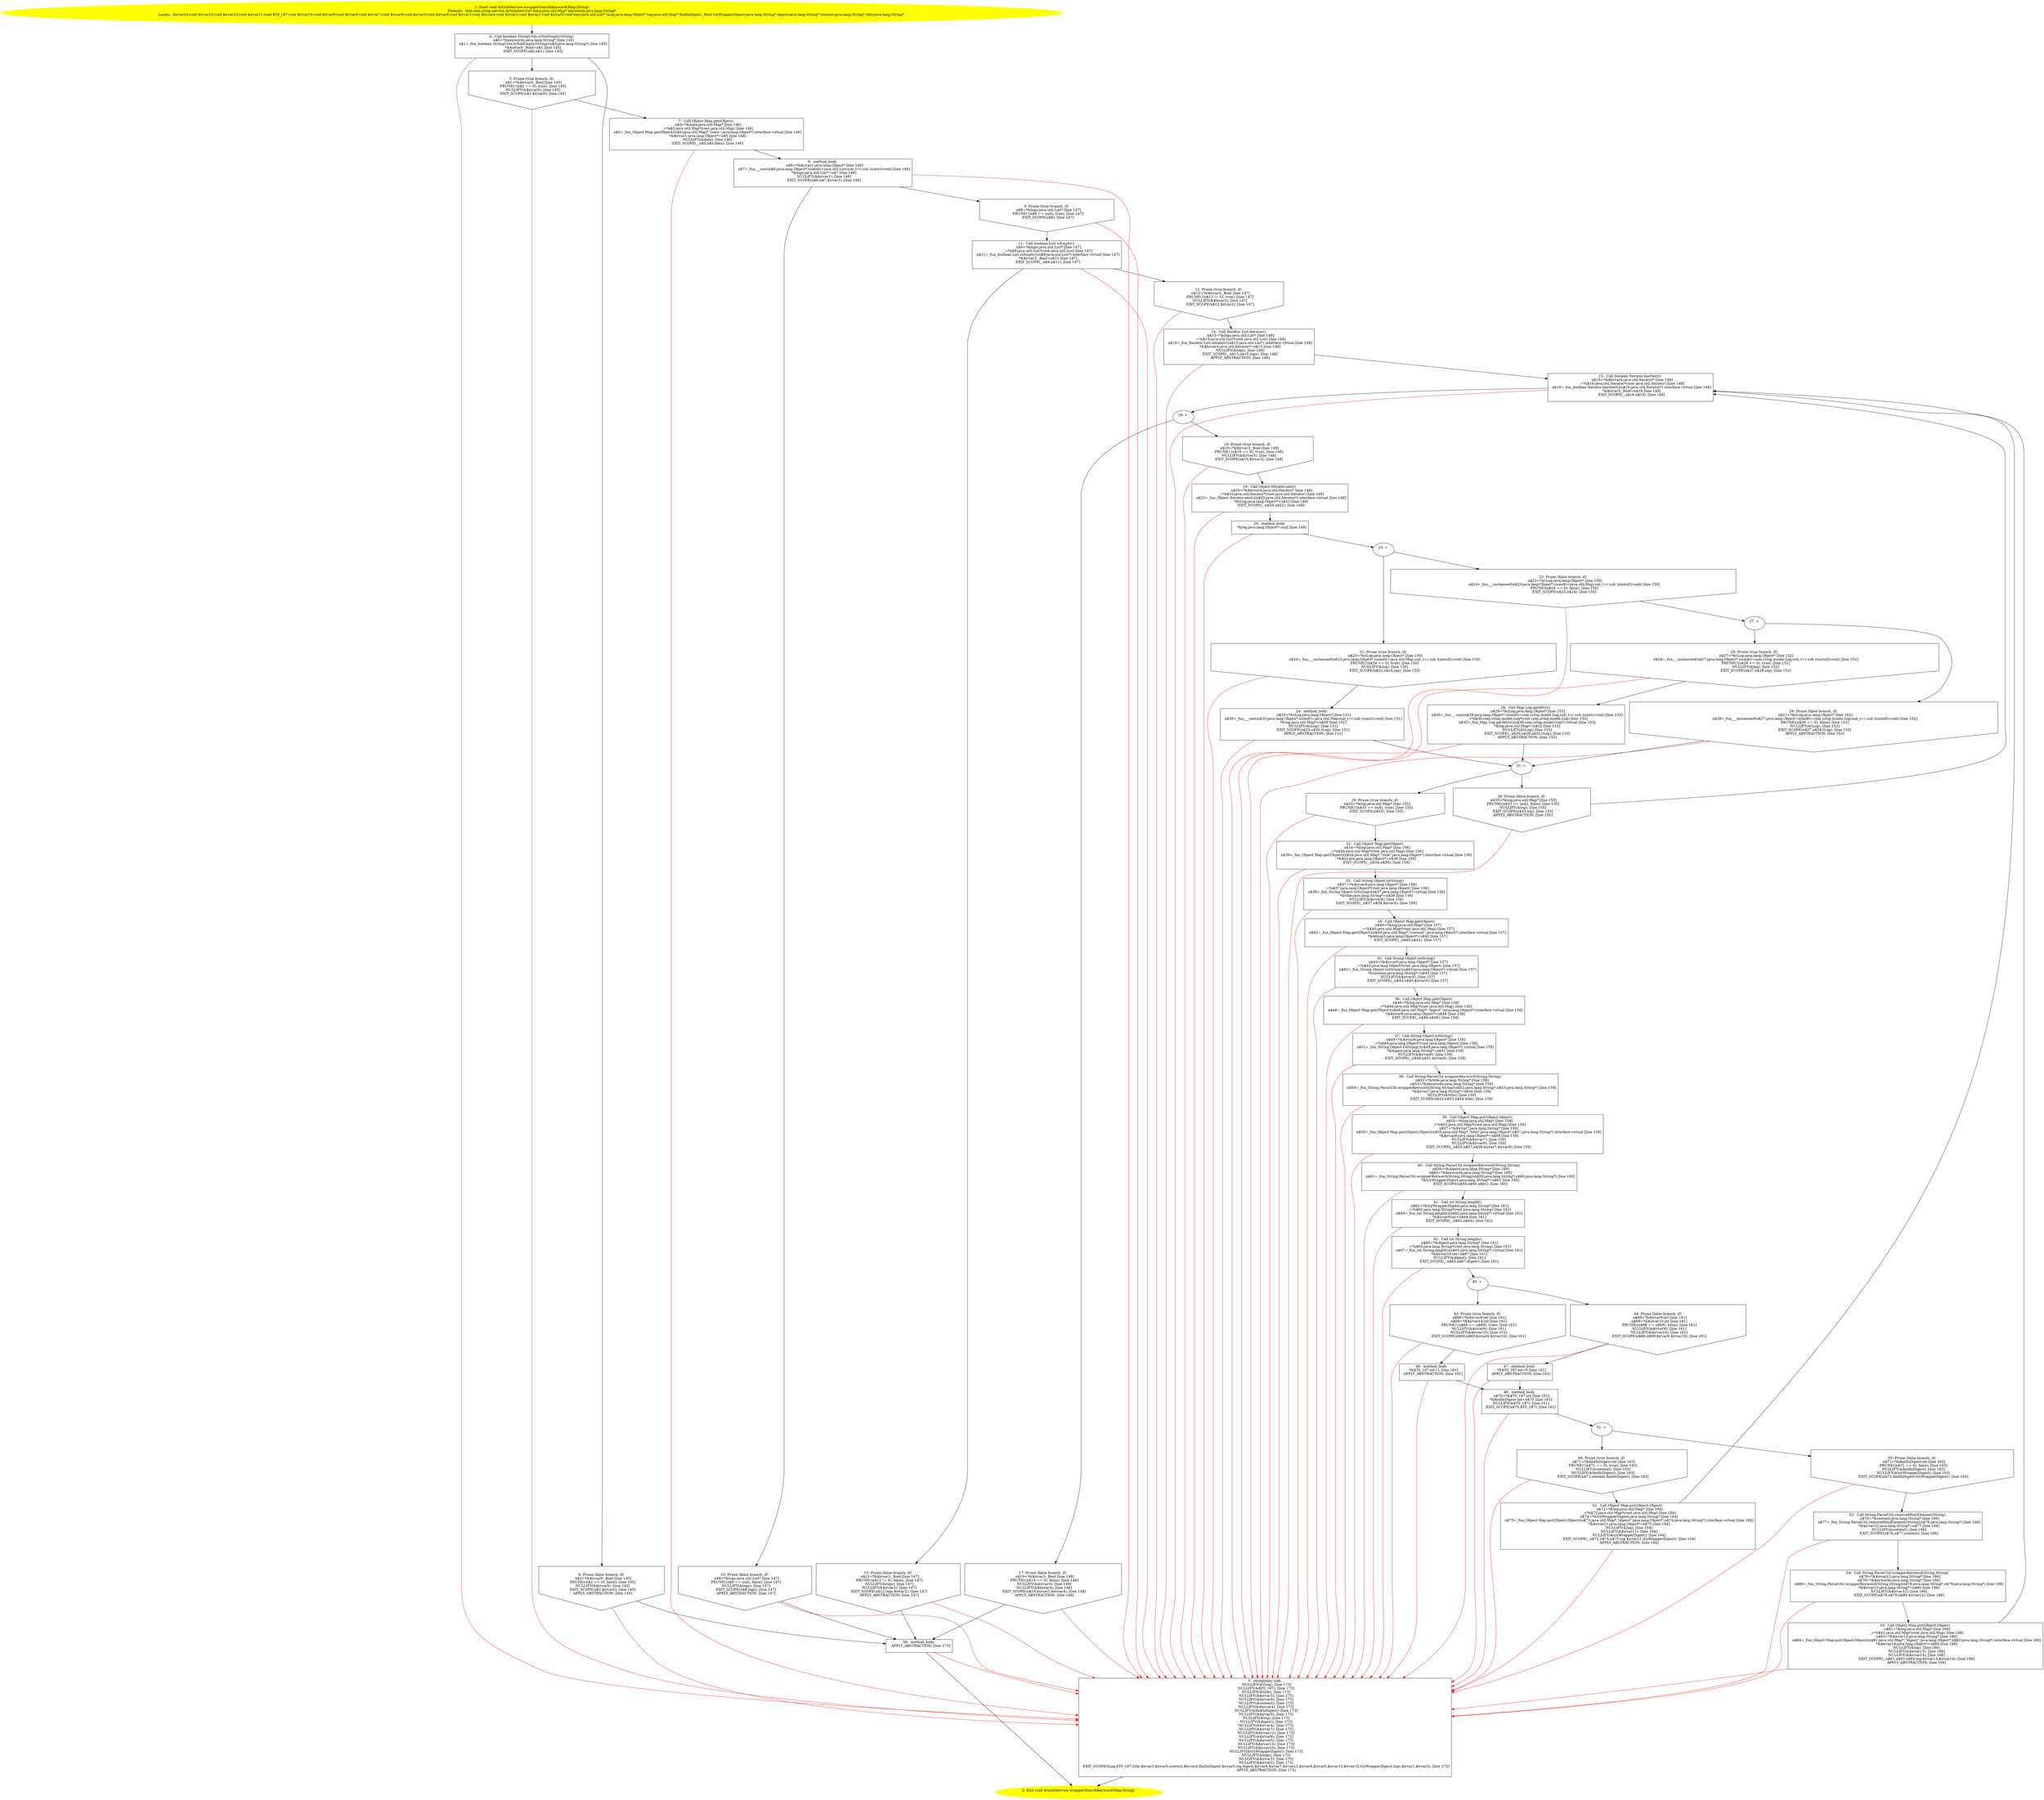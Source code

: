 /* @generated */
digraph cfg {
"com.zrlog.service.ArticleService.wrapperSearchKeyword(java.util.Map,java.lang.String):void.407d847e89fa067cb9e4506f20abf604_1" [label="1: Start void ArticleService.wrapperSearchKeyword(Map,String)\nFormals:  this:com.zrlog.service.ArticleService* data:java.util.Map* keywords:java.lang.String*\nLocals:  $irvar14:void $irvar13:void $irvar12:void $irvar11:void $T0_187:void $irvar10:void $irvar9:void $irvar8:void $irvar7:void $irvar6:void $irvar5:void $irvar4:void $irvar3:void $bcvar4:void $irvar2:void $irvar1:void $irvar0:void logs:java.util.List* tLog:java.lang.Object* log:java.util.Map* findInDigest:_Bool tryWrapperDigest:java.lang.String* digest:java.lang.String* content:java.lang.String* title:java.lang.String* \n  " color=yellow style=filled]
	

	 "com.zrlog.service.ArticleService.wrapperSearchKeyword(java.util.Map,java.lang.String):void.407d847e89fa067cb9e4506f20abf604_1" -> "com.zrlog.service.ArticleService.wrapperSearchKeyword(java.util.Map,java.lang.String):void.407d847e89fa067cb9e4506f20abf604_4" ;
"com.zrlog.service.ArticleService.wrapperSearchKeyword(java.util.Map,java.lang.String):void.407d847e89fa067cb9e4506f20abf604_2" [label="2: Exit void ArticleService.wrapperSearchKeyword(Map,String) \n  " color=yellow style=filled]
	

"com.zrlog.service.ArticleService.wrapperSearchKeyword(java.util.Map,java.lang.String):void.407d847e89fa067cb9e4506f20abf604_3" [label="3:  exceptions sink \n   NULLIFY(&tLog); [line 173]\n  NULLIFY(&$T0_187); [line 173]\n  NULLIFY(&title); [line 173]\n  NULLIFY(&$irvar3); [line 173]\n  NULLIFY(&$irvar9); [line 173]\n  NULLIFY(&content); [line 173]\n  NULLIFY(&$bcvar4); [line 173]\n  NULLIFY(&findInDigest); [line 173]\n  NULLIFY(&$irvar5); [line 173]\n  NULLIFY(&log); [line 173]\n  NULLIFY(&digest); [line 173]\n  NULLIFY(&$irvar4); [line 173]\n  NULLIFY(&$irvar7); [line 173]\n  NULLIFY(&$irvar12); [line 173]\n  NULLIFY(&$irvar6); [line 173]\n  NULLIFY(&$irvar0); [line 173]\n  NULLIFY(&$irvar13); [line 173]\n  NULLIFY(&$irvar10); [line 173]\n  NULLIFY(&tryWrapperDigest); [line 173]\n  NULLIFY(&logs); [line 173]\n  NULLIFY(&$irvar1); [line 173]\n  NULLIFY(&$irvar2); [line 173]\n  EXIT_SCOPE(tLog,$T0_187,title,$irvar3,$irvar9,content,$bcvar4,findInDigest,$irvar5,log,digest,$irvar4,$irvar7,$irvar12,$irvar6,$irvar0,$irvar13,$irvar10,tryWrapperDigest,logs,$irvar1,$irvar2); [line 173]\n  APPLY_ABSTRACTION; [line 173]\n " shape="box"]
	

	 "com.zrlog.service.ArticleService.wrapperSearchKeyword(java.util.Map,java.lang.String):void.407d847e89fa067cb9e4506f20abf604_3" -> "com.zrlog.service.ArticleService.wrapperSearchKeyword(java.util.Map,java.lang.String):void.407d847e89fa067cb9e4506f20abf604_2" ;
"com.zrlog.service.ArticleService.wrapperSearchKeyword(java.util.Map,java.lang.String):void.407d847e89fa067cb9e4506f20abf604_4" [label="4:  Call boolean StringUtils.isNotEmpty(String) \n   n$0=*&keywords:java.lang.String* [line 145]\n  n$1=_fun_boolean StringUtils.isNotEmpty(String)(n$0:java.lang.String*) [line 145]\n  *&$irvar0:_Bool=n$1 [line 145]\n  EXIT_SCOPE(n$0,n$1); [line 145]\n " shape="box"]
	

	 "com.zrlog.service.ArticleService.wrapperSearchKeyword(java.util.Map,java.lang.String):void.407d847e89fa067cb9e4506f20abf604_4" -> "com.zrlog.service.ArticleService.wrapperSearchKeyword(java.util.Map,java.lang.String):void.407d847e89fa067cb9e4506f20abf604_5" ;
	 "com.zrlog.service.ArticleService.wrapperSearchKeyword(java.util.Map,java.lang.String):void.407d847e89fa067cb9e4506f20abf604_4" -> "com.zrlog.service.ArticleService.wrapperSearchKeyword(java.util.Map,java.lang.String):void.407d847e89fa067cb9e4506f20abf604_6" ;
	 "com.zrlog.service.ArticleService.wrapperSearchKeyword(java.util.Map,java.lang.String):void.407d847e89fa067cb9e4506f20abf604_4" -> "com.zrlog.service.ArticleService.wrapperSearchKeyword(java.util.Map,java.lang.String):void.407d847e89fa067cb9e4506f20abf604_3" [color="red" ];
"com.zrlog.service.ArticleService.wrapperSearchKeyword(java.util.Map,java.lang.String):void.407d847e89fa067cb9e4506f20abf604_5" [label="5: Prune (true branch, if) \n   n$2=*&$irvar0:_Bool [line 145]\n  PRUNE(!(n$2 == 0), true); [line 145]\n  NULLIFY(&$irvar0); [line 145]\n  EXIT_SCOPE(n$2,$irvar0); [line 145]\n " shape="invhouse"]
	

	 "com.zrlog.service.ArticleService.wrapperSearchKeyword(java.util.Map,java.lang.String):void.407d847e89fa067cb9e4506f20abf604_5" -> "com.zrlog.service.ArticleService.wrapperSearchKeyword(java.util.Map,java.lang.String):void.407d847e89fa067cb9e4506f20abf604_7" ;
	 "com.zrlog.service.ArticleService.wrapperSearchKeyword(java.util.Map,java.lang.String):void.407d847e89fa067cb9e4506f20abf604_5" -> "com.zrlog.service.ArticleService.wrapperSearchKeyword(java.util.Map,java.lang.String):void.407d847e89fa067cb9e4506f20abf604_3" [color="red" ];
"com.zrlog.service.ArticleService.wrapperSearchKeyword(java.util.Map,java.lang.String):void.407d847e89fa067cb9e4506f20abf604_6" [label="6: Prune (false branch, if) \n   n$2=*&$irvar0:_Bool [line 145]\n  PRUNE((n$2 == 0), false); [line 145]\n  NULLIFY(&$irvar0); [line 145]\n  EXIT_SCOPE(n$2,$irvar0); [line 145]\n  APPLY_ABSTRACTION; [line 145]\n " shape="invhouse"]
	

	 "com.zrlog.service.ArticleService.wrapperSearchKeyword(java.util.Map,java.lang.String):void.407d847e89fa067cb9e4506f20abf604_6" -> "com.zrlog.service.ArticleService.wrapperSearchKeyword(java.util.Map,java.lang.String):void.407d847e89fa067cb9e4506f20abf604_56" ;
	 "com.zrlog.service.ArticleService.wrapperSearchKeyword(java.util.Map,java.lang.String):void.407d847e89fa067cb9e4506f20abf604_6" -> "com.zrlog.service.ArticleService.wrapperSearchKeyword(java.util.Map,java.lang.String):void.407d847e89fa067cb9e4506f20abf604_3" [color="red" ];
"com.zrlog.service.ArticleService.wrapperSearchKeyword(java.util.Map,java.lang.String):void.407d847e89fa067cb9e4506f20abf604_7" [label="7:  Call Object Map.get(Object) \n   n$3=*&data:java.util.Map* [line 146]\n  _=*n$3:java.util.Map*(root java.util.Map) [line 146]\n  n$5=_fun_Object Map.get(Object)(n$3:java.util.Map*,\"rows\":java.lang.Object*) interface virtual [line 146]\n  *&$irvar1:java.lang.Object*=n$5 [line 146]\n  NULLIFY(&data); [line 146]\n  EXIT_SCOPE(_,n$3,n$5,data); [line 146]\n " shape="box"]
	

	 "com.zrlog.service.ArticleService.wrapperSearchKeyword(java.util.Map,java.lang.String):void.407d847e89fa067cb9e4506f20abf604_7" -> "com.zrlog.service.ArticleService.wrapperSearchKeyword(java.util.Map,java.lang.String):void.407d847e89fa067cb9e4506f20abf604_8" ;
	 "com.zrlog.service.ArticleService.wrapperSearchKeyword(java.util.Map,java.lang.String):void.407d847e89fa067cb9e4506f20abf604_7" -> "com.zrlog.service.ArticleService.wrapperSearchKeyword(java.util.Map,java.lang.String):void.407d847e89fa067cb9e4506f20abf604_3" [color="red" ];
"com.zrlog.service.ArticleService.wrapperSearchKeyword(java.util.Map,java.lang.String):void.407d847e89fa067cb9e4506f20abf604_8" [label="8:  method_body \n   n$6=*&$irvar1:java.lang.Object* [line 146]\n  n$7=_fun___cast(n$6:java.lang.Object*,sizeof(t=java.util.List;sub_t=( sub )(cast)):void) [line 146]\n  *&logs:java.util.List*=n$7 [line 146]\n  NULLIFY(&$irvar1); [line 146]\n  EXIT_SCOPE(n$6,n$7,$irvar1); [line 146]\n " shape="box"]
	

	 "com.zrlog.service.ArticleService.wrapperSearchKeyword(java.util.Map,java.lang.String):void.407d847e89fa067cb9e4506f20abf604_8" -> "com.zrlog.service.ArticleService.wrapperSearchKeyword(java.util.Map,java.lang.String):void.407d847e89fa067cb9e4506f20abf604_9" ;
	 "com.zrlog.service.ArticleService.wrapperSearchKeyword(java.util.Map,java.lang.String):void.407d847e89fa067cb9e4506f20abf604_8" -> "com.zrlog.service.ArticleService.wrapperSearchKeyword(java.util.Map,java.lang.String):void.407d847e89fa067cb9e4506f20abf604_10" ;
	 "com.zrlog.service.ArticleService.wrapperSearchKeyword(java.util.Map,java.lang.String):void.407d847e89fa067cb9e4506f20abf604_8" -> "com.zrlog.service.ArticleService.wrapperSearchKeyword(java.util.Map,java.lang.String):void.407d847e89fa067cb9e4506f20abf604_3" [color="red" ];
"com.zrlog.service.ArticleService.wrapperSearchKeyword(java.util.Map,java.lang.String):void.407d847e89fa067cb9e4506f20abf604_9" [label="9: Prune (true branch, if) \n   n$8=*&logs:java.util.List* [line 147]\n  PRUNE(!(n$8 == null), true); [line 147]\n  EXIT_SCOPE(n$8); [line 147]\n " shape="invhouse"]
	

	 "com.zrlog.service.ArticleService.wrapperSearchKeyword(java.util.Map,java.lang.String):void.407d847e89fa067cb9e4506f20abf604_9" -> "com.zrlog.service.ArticleService.wrapperSearchKeyword(java.util.Map,java.lang.String):void.407d847e89fa067cb9e4506f20abf604_11" ;
	 "com.zrlog.service.ArticleService.wrapperSearchKeyword(java.util.Map,java.lang.String):void.407d847e89fa067cb9e4506f20abf604_9" -> "com.zrlog.service.ArticleService.wrapperSearchKeyword(java.util.Map,java.lang.String):void.407d847e89fa067cb9e4506f20abf604_3" [color="red" ];
"com.zrlog.service.ArticleService.wrapperSearchKeyword(java.util.Map,java.lang.String):void.407d847e89fa067cb9e4506f20abf604_10" [label="10: Prune (false branch, if) \n   n$8=*&logs:java.util.List* [line 147]\n  PRUNE((n$8 == null), false); [line 147]\n  NULLIFY(&logs); [line 147]\n  EXIT_SCOPE(n$8,logs); [line 147]\n  APPLY_ABSTRACTION; [line 147]\n " shape="invhouse"]
	

	 "com.zrlog.service.ArticleService.wrapperSearchKeyword(java.util.Map,java.lang.String):void.407d847e89fa067cb9e4506f20abf604_10" -> "com.zrlog.service.ArticleService.wrapperSearchKeyword(java.util.Map,java.lang.String):void.407d847e89fa067cb9e4506f20abf604_56" ;
	 "com.zrlog.service.ArticleService.wrapperSearchKeyword(java.util.Map,java.lang.String):void.407d847e89fa067cb9e4506f20abf604_10" -> "com.zrlog.service.ArticleService.wrapperSearchKeyword(java.util.Map,java.lang.String):void.407d847e89fa067cb9e4506f20abf604_3" [color="red" ];
"com.zrlog.service.ArticleService.wrapperSearchKeyword(java.util.Map,java.lang.String):void.407d847e89fa067cb9e4506f20abf604_11" [label="11:  Call boolean List.isEmpty() \n   n$9=*&logs:java.util.List* [line 147]\n  _=*n$9:java.util.List*(root java.util.List) [line 147]\n  n$11=_fun_boolean List.isEmpty()(n$9:java.util.List*) interface virtual [line 147]\n  *&$irvar2:_Bool=n$11 [line 147]\n  EXIT_SCOPE(_,n$9,n$11); [line 147]\n " shape="box"]
	

	 "com.zrlog.service.ArticleService.wrapperSearchKeyword(java.util.Map,java.lang.String):void.407d847e89fa067cb9e4506f20abf604_11" -> "com.zrlog.service.ArticleService.wrapperSearchKeyword(java.util.Map,java.lang.String):void.407d847e89fa067cb9e4506f20abf604_12" ;
	 "com.zrlog.service.ArticleService.wrapperSearchKeyword(java.util.Map,java.lang.String):void.407d847e89fa067cb9e4506f20abf604_11" -> "com.zrlog.service.ArticleService.wrapperSearchKeyword(java.util.Map,java.lang.String):void.407d847e89fa067cb9e4506f20abf604_13" ;
	 "com.zrlog.service.ArticleService.wrapperSearchKeyword(java.util.Map,java.lang.String):void.407d847e89fa067cb9e4506f20abf604_11" -> "com.zrlog.service.ArticleService.wrapperSearchKeyword(java.util.Map,java.lang.String):void.407d847e89fa067cb9e4506f20abf604_3" [color="red" ];
"com.zrlog.service.ArticleService.wrapperSearchKeyword(java.util.Map,java.lang.String):void.407d847e89fa067cb9e4506f20abf604_12" [label="12: Prune (true branch, if) \n   n$12=*&$irvar2:_Bool [line 147]\n  PRUNE(!(n$12 != 0), true); [line 147]\n  NULLIFY(&$irvar2); [line 147]\n  EXIT_SCOPE(n$12,$irvar2); [line 147]\n " shape="invhouse"]
	

	 "com.zrlog.service.ArticleService.wrapperSearchKeyword(java.util.Map,java.lang.String):void.407d847e89fa067cb9e4506f20abf604_12" -> "com.zrlog.service.ArticleService.wrapperSearchKeyword(java.util.Map,java.lang.String):void.407d847e89fa067cb9e4506f20abf604_14" ;
	 "com.zrlog.service.ArticleService.wrapperSearchKeyword(java.util.Map,java.lang.String):void.407d847e89fa067cb9e4506f20abf604_12" -> "com.zrlog.service.ArticleService.wrapperSearchKeyword(java.util.Map,java.lang.String):void.407d847e89fa067cb9e4506f20abf604_3" [color="red" ];
"com.zrlog.service.ArticleService.wrapperSearchKeyword(java.util.Map,java.lang.String):void.407d847e89fa067cb9e4506f20abf604_13" [label="13: Prune (false branch, if) \n   n$12=*&$irvar2:_Bool [line 147]\n  PRUNE((n$12 != 0), false); [line 147]\n  NULLIFY(&logs); [line 147]\n  NULLIFY(&$irvar2); [line 147]\n  EXIT_SCOPE(n$12,logs,$irvar2); [line 147]\n  APPLY_ABSTRACTION; [line 147]\n " shape="invhouse"]
	

	 "com.zrlog.service.ArticleService.wrapperSearchKeyword(java.util.Map,java.lang.String):void.407d847e89fa067cb9e4506f20abf604_13" -> "com.zrlog.service.ArticleService.wrapperSearchKeyword(java.util.Map,java.lang.String):void.407d847e89fa067cb9e4506f20abf604_56" ;
	 "com.zrlog.service.ArticleService.wrapperSearchKeyword(java.util.Map,java.lang.String):void.407d847e89fa067cb9e4506f20abf604_13" -> "com.zrlog.service.ArticleService.wrapperSearchKeyword(java.util.Map,java.lang.String):void.407d847e89fa067cb9e4506f20abf604_3" [color="red" ];
"com.zrlog.service.ArticleService.wrapperSearchKeyword(java.util.Map,java.lang.String):void.407d847e89fa067cb9e4506f20abf604_14" [label="14:  Call Iterator List.iterator() \n   n$13=*&logs:java.util.List* [line 148]\n  _=*n$13:java.util.List*(root java.util.List) [line 148]\n  n$15=_fun_Iterator List.iterator()(n$13:java.util.List*) interface virtual [line 148]\n  *&$bcvar4:java.util.Iterator*=n$15 [line 148]\n  NULLIFY(&logs); [line 148]\n  EXIT_SCOPE(_,n$13,n$15,logs); [line 148]\n  APPLY_ABSTRACTION; [line 148]\n " shape="box"]
	

	 "com.zrlog.service.ArticleService.wrapperSearchKeyword(java.util.Map,java.lang.String):void.407d847e89fa067cb9e4506f20abf604_14" -> "com.zrlog.service.ArticleService.wrapperSearchKeyword(java.util.Map,java.lang.String):void.407d847e89fa067cb9e4506f20abf604_15" ;
	 "com.zrlog.service.ArticleService.wrapperSearchKeyword(java.util.Map,java.lang.String):void.407d847e89fa067cb9e4506f20abf604_14" -> "com.zrlog.service.ArticleService.wrapperSearchKeyword(java.util.Map,java.lang.String):void.407d847e89fa067cb9e4506f20abf604_3" [color="red" ];
"com.zrlog.service.ArticleService.wrapperSearchKeyword(java.util.Map,java.lang.String):void.407d847e89fa067cb9e4506f20abf604_15" [label="15:  Call boolean Iterator.hasNext() \n   n$16=*&$bcvar4:java.util.Iterator* [line 148]\n  _=*n$16:java.util.Iterator*(root java.util.Iterator) [line 148]\n  n$18=_fun_boolean Iterator.hasNext()(n$16:java.util.Iterator*) interface virtual [line 148]\n  *&$irvar3:_Bool=n$18 [line 148]\n  EXIT_SCOPE(_,n$16,n$18); [line 148]\n " shape="box"]
	

	 "com.zrlog.service.ArticleService.wrapperSearchKeyword(java.util.Map,java.lang.String):void.407d847e89fa067cb9e4506f20abf604_15" -> "com.zrlog.service.ArticleService.wrapperSearchKeyword(java.util.Map,java.lang.String):void.407d847e89fa067cb9e4506f20abf604_18" ;
	 "com.zrlog.service.ArticleService.wrapperSearchKeyword(java.util.Map,java.lang.String):void.407d847e89fa067cb9e4506f20abf604_15" -> "com.zrlog.service.ArticleService.wrapperSearchKeyword(java.util.Map,java.lang.String):void.407d847e89fa067cb9e4506f20abf604_3" [color="red" ];
"com.zrlog.service.ArticleService.wrapperSearchKeyword(java.util.Map,java.lang.String):void.407d847e89fa067cb9e4506f20abf604_16" [label="16: Prune (true branch, if) \n   n$19=*&$irvar3:_Bool [line 148]\n  PRUNE(!(n$19 == 0), true); [line 148]\n  NULLIFY(&$irvar3); [line 148]\n  EXIT_SCOPE(n$19,$irvar3); [line 148]\n " shape="invhouse"]
	

	 "com.zrlog.service.ArticleService.wrapperSearchKeyword(java.util.Map,java.lang.String):void.407d847e89fa067cb9e4506f20abf604_16" -> "com.zrlog.service.ArticleService.wrapperSearchKeyword(java.util.Map,java.lang.String):void.407d847e89fa067cb9e4506f20abf604_19" ;
	 "com.zrlog.service.ArticleService.wrapperSearchKeyword(java.util.Map,java.lang.String):void.407d847e89fa067cb9e4506f20abf604_16" -> "com.zrlog.service.ArticleService.wrapperSearchKeyword(java.util.Map,java.lang.String):void.407d847e89fa067cb9e4506f20abf604_3" [color="red" ];
"com.zrlog.service.ArticleService.wrapperSearchKeyword(java.util.Map,java.lang.String):void.407d847e89fa067cb9e4506f20abf604_17" [label="17: Prune (false branch, if) \n   n$19=*&$irvar3:_Bool [line 148]\n  PRUNE((n$19 == 0), false); [line 148]\n  NULLIFY(&$irvar3); [line 148]\n  NULLIFY(&$bcvar4); [line 148]\n  EXIT_SCOPE(n$19,$irvar3,$bcvar4); [line 148]\n  APPLY_ABSTRACTION; [line 148]\n " shape="invhouse"]
	

	 "com.zrlog.service.ArticleService.wrapperSearchKeyword(java.util.Map,java.lang.String):void.407d847e89fa067cb9e4506f20abf604_17" -> "com.zrlog.service.ArticleService.wrapperSearchKeyword(java.util.Map,java.lang.String):void.407d847e89fa067cb9e4506f20abf604_56" ;
	 "com.zrlog.service.ArticleService.wrapperSearchKeyword(java.util.Map,java.lang.String):void.407d847e89fa067cb9e4506f20abf604_17" -> "com.zrlog.service.ArticleService.wrapperSearchKeyword(java.util.Map,java.lang.String):void.407d847e89fa067cb9e4506f20abf604_3" [color="red" ];
"com.zrlog.service.ArticleService.wrapperSearchKeyword(java.util.Map,java.lang.String):void.407d847e89fa067cb9e4506f20abf604_18" [label="18: + \n  " ]
	

	 "com.zrlog.service.ArticleService.wrapperSearchKeyword(java.util.Map,java.lang.String):void.407d847e89fa067cb9e4506f20abf604_18" -> "com.zrlog.service.ArticleService.wrapperSearchKeyword(java.util.Map,java.lang.String):void.407d847e89fa067cb9e4506f20abf604_16" ;
	 "com.zrlog.service.ArticleService.wrapperSearchKeyword(java.util.Map,java.lang.String):void.407d847e89fa067cb9e4506f20abf604_18" -> "com.zrlog.service.ArticleService.wrapperSearchKeyword(java.util.Map,java.lang.String):void.407d847e89fa067cb9e4506f20abf604_17" ;
"com.zrlog.service.ArticleService.wrapperSearchKeyword(java.util.Map,java.lang.String):void.407d847e89fa067cb9e4506f20abf604_19" [label="19:  Call Object Iterator.next() \n   n$20=*&$bcvar4:java.util.Iterator* [line 148]\n  _=*n$20:java.util.Iterator*(root java.util.Iterator) [line 148]\n  n$22=_fun_Object Iterator.next()(n$20:java.util.Iterator*) interface virtual [line 148]\n  *&tLog:java.lang.Object*=n$22 [line 148]\n  EXIT_SCOPE(_,n$20,n$22); [line 148]\n " shape="box"]
	

	 "com.zrlog.service.ArticleService.wrapperSearchKeyword(java.util.Map,java.lang.String):void.407d847e89fa067cb9e4506f20abf604_19" -> "com.zrlog.service.ArticleService.wrapperSearchKeyword(java.util.Map,java.lang.String):void.407d847e89fa067cb9e4506f20abf604_20" ;
	 "com.zrlog.service.ArticleService.wrapperSearchKeyword(java.util.Map,java.lang.String):void.407d847e89fa067cb9e4506f20abf604_19" -> "com.zrlog.service.ArticleService.wrapperSearchKeyword(java.util.Map,java.lang.String):void.407d847e89fa067cb9e4506f20abf604_3" [color="red" ];
"com.zrlog.service.ArticleService.wrapperSearchKeyword(java.util.Map,java.lang.String):void.407d847e89fa067cb9e4506f20abf604_20" [label="20:  method_body \n   *&log:java.lang.Object*=null [line 149]\n " shape="box"]
	

	 "com.zrlog.service.ArticleService.wrapperSearchKeyword(java.util.Map,java.lang.String):void.407d847e89fa067cb9e4506f20abf604_20" -> "com.zrlog.service.ArticleService.wrapperSearchKeyword(java.util.Map,java.lang.String):void.407d847e89fa067cb9e4506f20abf604_23" ;
	 "com.zrlog.service.ArticleService.wrapperSearchKeyword(java.util.Map,java.lang.String):void.407d847e89fa067cb9e4506f20abf604_20" -> "com.zrlog.service.ArticleService.wrapperSearchKeyword(java.util.Map,java.lang.String):void.407d847e89fa067cb9e4506f20abf604_3" [color="red" ];
"com.zrlog.service.ArticleService.wrapperSearchKeyword(java.util.Map,java.lang.String):void.407d847e89fa067cb9e4506f20abf604_21" [label="21: Prune (true branch, if) \n   n$23=*&tLog:java.lang.Object* [line 150]\n  n$24=_fun___instanceof(n$23:java.lang.Object*,sizeof(t=java.util.Map;sub_t=( sub )(instof)):void) [line 150]\n  PRUNE(!(n$24 == 0), true); [line 150]\n  NULLIFY(&log); [line 150]\n  EXIT_SCOPE(n$23,n$24,log); [line 150]\n " shape="invhouse"]
	

	 "com.zrlog.service.ArticleService.wrapperSearchKeyword(java.util.Map,java.lang.String):void.407d847e89fa067cb9e4506f20abf604_21" -> "com.zrlog.service.ArticleService.wrapperSearchKeyword(java.util.Map,java.lang.String):void.407d847e89fa067cb9e4506f20abf604_24" ;
	 "com.zrlog.service.ArticleService.wrapperSearchKeyword(java.util.Map,java.lang.String):void.407d847e89fa067cb9e4506f20abf604_21" -> "com.zrlog.service.ArticleService.wrapperSearchKeyword(java.util.Map,java.lang.String):void.407d847e89fa067cb9e4506f20abf604_3" [color="red" ];
"com.zrlog.service.ArticleService.wrapperSearchKeyword(java.util.Map,java.lang.String):void.407d847e89fa067cb9e4506f20abf604_22" [label="22: Prune (false branch, if) \n   n$23=*&tLog:java.lang.Object* [line 150]\n  n$24=_fun___instanceof(n$23:java.lang.Object*,sizeof(t=java.util.Map;sub_t=( sub )(instof)):void) [line 150]\n  PRUNE((n$24 == 0), false); [line 150]\n  EXIT_SCOPE(n$23,n$24); [line 150]\n " shape="invhouse"]
	

	 "com.zrlog.service.ArticleService.wrapperSearchKeyword(java.util.Map,java.lang.String):void.407d847e89fa067cb9e4506f20abf604_22" -> "com.zrlog.service.ArticleService.wrapperSearchKeyword(java.util.Map,java.lang.String):void.407d847e89fa067cb9e4506f20abf604_27" ;
	 "com.zrlog.service.ArticleService.wrapperSearchKeyword(java.util.Map,java.lang.String):void.407d847e89fa067cb9e4506f20abf604_22" -> "com.zrlog.service.ArticleService.wrapperSearchKeyword(java.util.Map,java.lang.String):void.407d847e89fa067cb9e4506f20abf604_3" [color="red" ];
"com.zrlog.service.ArticleService.wrapperSearchKeyword(java.util.Map,java.lang.String):void.407d847e89fa067cb9e4506f20abf604_23" [label="23: + \n  " ]
	

	 "com.zrlog.service.ArticleService.wrapperSearchKeyword(java.util.Map,java.lang.String):void.407d847e89fa067cb9e4506f20abf604_23" -> "com.zrlog.service.ArticleService.wrapperSearchKeyword(java.util.Map,java.lang.String):void.407d847e89fa067cb9e4506f20abf604_21" ;
	 "com.zrlog.service.ArticleService.wrapperSearchKeyword(java.util.Map,java.lang.String):void.407d847e89fa067cb9e4506f20abf604_23" -> "com.zrlog.service.ArticleService.wrapperSearchKeyword(java.util.Map,java.lang.String):void.407d847e89fa067cb9e4506f20abf604_22" ;
"com.zrlog.service.ArticleService.wrapperSearchKeyword(java.util.Map,java.lang.String):void.407d847e89fa067cb9e4506f20abf604_24" [label="24:  method_body \n   n$25=*&tLog:java.lang.Object* [line 151]\n  n$26=_fun___cast(n$25:java.lang.Object*,sizeof(t=java.util.Map;sub_t=( sub )(cast)):void) [line 151]\n  *&log:java.util.Map*=n$26 [line 151]\n  NULLIFY(&tLog); [line 151]\n  EXIT_SCOPE(n$25,n$26,tLog); [line 151]\n  APPLY_ABSTRACTION; [line 151]\n " shape="box"]
	

	 "com.zrlog.service.ArticleService.wrapperSearchKeyword(java.util.Map,java.lang.String):void.407d847e89fa067cb9e4506f20abf604_24" -> "com.zrlog.service.ArticleService.wrapperSearchKeyword(java.util.Map,java.lang.String):void.407d847e89fa067cb9e4506f20abf604_31" ;
	 "com.zrlog.service.ArticleService.wrapperSearchKeyword(java.util.Map,java.lang.String):void.407d847e89fa067cb9e4506f20abf604_24" -> "com.zrlog.service.ArticleService.wrapperSearchKeyword(java.util.Map,java.lang.String):void.407d847e89fa067cb9e4506f20abf604_3" [color="red" ];
"com.zrlog.service.ArticleService.wrapperSearchKeyword(java.util.Map,java.lang.String):void.407d847e89fa067cb9e4506f20abf604_25" [label="25: Prune (true branch, if) \n   n$27=*&tLog:java.lang.Object* [line 152]\n  n$28=_fun___instanceof(n$27:java.lang.Object*,sizeof(t=com.zrlog.model.Log;sub_t=( sub )(instof)):void) [line 152]\n  PRUNE(!(n$28 == 0), true); [line 152]\n  NULLIFY(&log); [line 152]\n  EXIT_SCOPE(n$27,n$28,log); [line 152]\n " shape="invhouse"]
	

	 "com.zrlog.service.ArticleService.wrapperSearchKeyword(java.util.Map,java.lang.String):void.407d847e89fa067cb9e4506f20abf604_25" -> "com.zrlog.service.ArticleService.wrapperSearchKeyword(java.util.Map,java.lang.String):void.407d847e89fa067cb9e4506f20abf604_28" ;
	 "com.zrlog.service.ArticleService.wrapperSearchKeyword(java.util.Map,java.lang.String):void.407d847e89fa067cb9e4506f20abf604_25" -> "com.zrlog.service.ArticleService.wrapperSearchKeyword(java.util.Map,java.lang.String):void.407d847e89fa067cb9e4506f20abf604_3" [color="red" ];
"com.zrlog.service.ArticleService.wrapperSearchKeyword(java.util.Map,java.lang.String):void.407d847e89fa067cb9e4506f20abf604_26" [label="26: Prune (false branch, if) \n   n$27=*&tLog:java.lang.Object* [line 152]\n  n$28=_fun___instanceof(n$27:java.lang.Object*,sizeof(t=com.zrlog.model.Log;sub_t=( sub )(instof)):void) [line 152]\n  PRUNE((n$28 == 0), false); [line 152]\n  NULLIFY(&tLog); [line 152]\n  EXIT_SCOPE(n$27,n$28,tLog); [line 152]\n  APPLY_ABSTRACTION; [line 152]\n " shape="invhouse"]
	

	 "com.zrlog.service.ArticleService.wrapperSearchKeyword(java.util.Map,java.lang.String):void.407d847e89fa067cb9e4506f20abf604_26" -> "com.zrlog.service.ArticleService.wrapperSearchKeyword(java.util.Map,java.lang.String):void.407d847e89fa067cb9e4506f20abf604_31" ;
	 "com.zrlog.service.ArticleService.wrapperSearchKeyword(java.util.Map,java.lang.String):void.407d847e89fa067cb9e4506f20abf604_26" -> "com.zrlog.service.ArticleService.wrapperSearchKeyword(java.util.Map,java.lang.String):void.407d847e89fa067cb9e4506f20abf604_3" [color="red" ];
"com.zrlog.service.ArticleService.wrapperSearchKeyword(java.util.Map,java.lang.String):void.407d847e89fa067cb9e4506f20abf604_27" [label="27: + \n  " ]
	

	 "com.zrlog.service.ArticleService.wrapperSearchKeyword(java.util.Map,java.lang.String):void.407d847e89fa067cb9e4506f20abf604_27" -> "com.zrlog.service.ArticleService.wrapperSearchKeyword(java.util.Map,java.lang.String):void.407d847e89fa067cb9e4506f20abf604_25" ;
	 "com.zrlog.service.ArticleService.wrapperSearchKeyword(java.util.Map,java.lang.String):void.407d847e89fa067cb9e4506f20abf604_27" -> "com.zrlog.service.ArticleService.wrapperSearchKeyword(java.util.Map,java.lang.String):void.407d847e89fa067cb9e4506f20abf604_26" ;
"com.zrlog.service.ArticleService.wrapperSearchKeyword(java.util.Map,java.lang.String):void.407d847e89fa067cb9e4506f20abf604_28" [label="28:  Call Map Log.getAttrs() \n   n$29=*&tLog:java.lang.Object* [line 153]\n  n$30=_fun___cast(n$29:java.lang.Object*,sizeof(t=com.zrlog.model.Log;sub_t=( sub )(cast)):void) [line 153]\n  _=*n$30:com.zrlog.model.Log*(root com.zrlog.model.Log) [line 153]\n  n$32=_fun_Map Log.getAttrs()(n$30:com.zrlog.model.Log*) virtual [line 153]\n  *&log:java.util.Map*=n$32 [line 153]\n  NULLIFY(&tLog); [line 153]\n  EXIT_SCOPE(_,n$29,n$30,n$32,tLog); [line 153]\n  APPLY_ABSTRACTION; [line 153]\n " shape="box"]
	

	 "com.zrlog.service.ArticleService.wrapperSearchKeyword(java.util.Map,java.lang.String):void.407d847e89fa067cb9e4506f20abf604_28" -> "com.zrlog.service.ArticleService.wrapperSearchKeyword(java.util.Map,java.lang.String):void.407d847e89fa067cb9e4506f20abf604_31" ;
	 "com.zrlog.service.ArticleService.wrapperSearchKeyword(java.util.Map,java.lang.String):void.407d847e89fa067cb9e4506f20abf604_28" -> "com.zrlog.service.ArticleService.wrapperSearchKeyword(java.util.Map,java.lang.String):void.407d847e89fa067cb9e4506f20abf604_3" [color="red" ];
"com.zrlog.service.ArticleService.wrapperSearchKeyword(java.util.Map,java.lang.String):void.407d847e89fa067cb9e4506f20abf604_29" [label="29: Prune (true branch, if) \n   n$33=*&log:java.util.Map* [line 155]\n  PRUNE(!(n$33 == null), true); [line 155]\n  EXIT_SCOPE(n$33); [line 155]\n " shape="invhouse"]
	

	 "com.zrlog.service.ArticleService.wrapperSearchKeyword(java.util.Map,java.lang.String):void.407d847e89fa067cb9e4506f20abf604_29" -> "com.zrlog.service.ArticleService.wrapperSearchKeyword(java.util.Map,java.lang.String):void.407d847e89fa067cb9e4506f20abf604_32" ;
	 "com.zrlog.service.ArticleService.wrapperSearchKeyword(java.util.Map,java.lang.String):void.407d847e89fa067cb9e4506f20abf604_29" -> "com.zrlog.service.ArticleService.wrapperSearchKeyword(java.util.Map,java.lang.String):void.407d847e89fa067cb9e4506f20abf604_3" [color="red" ];
"com.zrlog.service.ArticleService.wrapperSearchKeyword(java.util.Map,java.lang.String):void.407d847e89fa067cb9e4506f20abf604_30" [label="30: Prune (false branch, if) \n   n$33=*&log:java.util.Map* [line 155]\n  PRUNE((n$33 == null), false); [line 155]\n  NULLIFY(&log); [line 155]\n  EXIT_SCOPE(n$33,log); [line 155]\n  APPLY_ABSTRACTION; [line 155]\n " shape="invhouse"]
	

	 "com.zrlog.service.ArticleService.wrapperSearchKeyword(java.util.Map,java.lang.String):void.407d847e89fa067cb9e4506f20abf604_30" -> "com.zrlog.service.ArticleService.wrapperSearchKeyword(java.util.Map,java.lang.String):void.407d847e89fa067cb9e4506f20abf604_15" ;
	 "com.zrlog.service.ArticleService.wrapperSearchKeyword(java.util.Map,java.lang.String):void.407d847e89fa067cb9e4506f20abf604_30" -> "com.zrlog.service.ArticleService.wrapperSearchKeyword(java.util.Map,java.lang.String):void.407d847e89fa067cb9e4506f20abf604_3" [color="red" ];
"com.zrlog.service.ArticleService.wrapperSearchKeyword(java.util.Map,java.lang.String):void.407d847e89fa067cb9e4506f20abf604_31" [label="31: + \n  " ]
	

	 "com.zrlog.service.ArticleService.wrapperSearchKeyword(java.util.Map,java.lang.String):void.407d847e89fa067cb9e4506f20abf604_31" -> "com.zrlog.service.ArticleService.wrapperSearchKeyword(java.util.Map,java.lang.String):void.407d847e89fa067cb9e4506f20abf604_29" ;
	 "com.zrlog.service.ArticleService.wrapperSearchKeyword(java.util.Map,java.lang.String):void.407d847e89fa067cb9e4506f20abf604_31" -> "com.zrlog.service.ArticleService.wrapperSearchKeyword(java.util.Map,java.lang.String):void.407d847e89fa067cb9e4506f20abf604_30" ;
"com.zrlog.service.ArticleService.wrapperSearchKeyword(java.util.Map,java.lang.String):void.407d847e89fa067cb9e4506f20abf604_32" [label="32:  Call Object Map.get(Object) \n   n$34=*&log:java.util.Map* [line 156]\n  _=*n$34:java.util.Map*(root java.util.Map) [line 156]\n  n$36=_fun_Object Map.get(Object)(n$34:java.util.Map*,\"title\":java.lang.Object*) interface virtual [line 156]\n  *&$irvar4:java.lang.Object*=n$36 [line 156]\n  EXIT_SCOPE(_,n$34,n$36); [line 156]\n " shape="box"]
	

	 "com.zrlog.service.ArticleService.wrapperSearchKeyword(java.util.Map,java.lang.String):void.407d847e89fa067cb9e4506f20abf604_32" -> "com.zrlog.service.ArticleService.wrapperSearchKeyword(java.util.Map,java.lang.String):void.407d847e89fa067cb9e4506f20abf604_33" ;
	 "com.zrlog.service.ArticleService.wrapperSearchKeyword(java.util.Map,java.lang.String):void.407d847e89fa067cb9e4506f20abf604_32" -> "com.zrlog.service.ArticleService.wrapperSearchKeyword(java.util.Map,java.lang.String):void.407d847e89fa067cb9e4506f20abf604_3" [color="red" ];
"com.zrlog.service.ArticleService.wrapperSearchKeyword(java.util.Map,java.lang.String):void.407d847e89fa067cb9e4506f20abf604_33" [label="33:  Call String Object.toString() \n   n$37=*&$irvar4:java.lang.Object* [line 156]\n  _=*n$37:java.lang.Object*(root java.lang.Object) [line 156]\n  n$39=_fun_String Object.toString()(n$37:java.lang.Object*) virtual [line 156]\n  *&title:java.lang.String*=n$39 [line 156]\n  NULLIFY(&$irvar4); [line 156]\n  EXIT_SCOPE(_,n$37,n$39,$irvar4); [line 156]\n " shape="box"]
	

	 "com.zrlog.service.ArticleService.wrapperSearchKeyword(java.util.Map,java.lang.String):void.407d847e89fa067cb9e4506f20abf604_33" -> "com.zrlog.service.ArticleService.wrapperSearchKeyword(java.util.Map,java.lang.String):void.407d847e89fa067cb9e4506f20abf604_34" ;
	 "com.zrlog.service.ArticleService.wrapperSearchKeyword(java.util.Map,java.lang.String):void.407d847e89fa067cb9e4506f20abf604_33" -> "com.zrlog.service.ArticleService.wrapperSearchKeyword(java.util.Map,java.lang.String):void.407d847e89fa067cb9e4506f20abf604_3" [color="red" ];
"com.zrlog.service.ArticleService.wrapperSearchKeyword(java.util.Map,java.lang.String):void.407d847e89fa067cb9e4506f20abf604_34" [label="34:  Call Object Map.get(Object) \n   n$40=*&log:java.util.Map* [line 157]\n  _=*n$40:java.util.Map*(root java.util.Map) [line 157]\n  n$42=_fun_Object Map.get(Object)(n$40:java.util.Map*,\"content\":java.lang.Object*) interface virtual [line 157]\n  *&$irvar5:java.lang.Object*=n$42 [line 157]\n  EXIT_SCOPE(_,n$40,n$42); [line 157]\n " shape="box"]
	

	 "com.zrlog.service.ArticleService.wrapperSearchKeyword(java.util.Map,java.lang.String):void.407d847e89fa067cb9e4506f20abf604_34" -> "com.zrlog.service.ArticleService.wrapperSearchKeyword(java.util.Map,java.lang.String):void.407d847e89fa067cb9e4506f20abf604_35" ;
	 "com.zrlog.service.ArticleService.wrapperSearchKeyword(java.util.Map,java.lang.String):void.407d847e89fa067cb9e4506f20abf604_34" -> "com.zrlog.service.ArticleService.wrapperSearchKeyword(java.util.Map,java.lang.String):void.407d847e89fa067cb9e4506f20abf604_3" [color="red" ];
"com.zrlog.service.ArticleService.wrapperSearchKeyword(java.util.Map,java.lang.String):void.407d847e89fa067cb9e4506f20abf604_35" [label="35:  Call String Object.toString() \n   n$43=*&$irvar5:java.lang.Object* [line 157]\n  _=*n$43:java.lang.Object*(root java.lang.Object) [line 157]\n  n$45=_fun_String Object.toString()(n$43:java.lang.Object*) virtual [line 157]\n  *&content:java.lang.String*=n$45 [line 157]\n  NULLIFY(&$irvar5); [line 157]\n  EXIT_SCOPE(_,n$43,n$45,$irvar5); [line 157]\n " shape="box"]
	

	 "com.zrlog.service.ArticleService.wrapperSearchKeyword(java.util.Map,java.lang.String):void.407d847e89fa067cb9e4506f20abf604_35" -> "com.zrlog.service.ArticleService.wrapperSearchKeyword(java.util.Map,java.lang.String):void.407d847e89fa067cb9e4506f20abf604_36" ;
	 "com.zrlog.service.ArticleService.wrapperSearchKeyword(java.util.Map,java.lang.String):void.407d847e89fa067cb9e4506f20abf604_35" -> "com.zrlog.service.ArticleService.wrapperSearchKeyword(java.util.Map,java.lang.String):void.407d847e89fa067cb9e4506f20abf604_3" [color="red" ];
"com.zrlog.service.ArticleService.wrapperSearchKeyword(java.util.Map,java.lang.String):void.407d847e89fa067cb9e4506f20abf604_36" [label="36:  Call Object Map.get(Object) \n   n$46=*&log:java.util.Map* [line 158]\n  _=*n$46:java.util.Map*(root java.util.Map) [line 158]\n  n$48=_fun_Object Map.get(Object)(n$46:java.util.Map*,\"digest\":java.lang.Object*) interface virtual [line 158]\n  *&$irvar6:java.lang.Object*=n$48 [line 158]\n  EXIT_SCOPE(_,n$46,n$48); [line 158]\n " shape="box"]
	

	 "com.zrlog.service.ArticleService.wrapperSearchKeyword(java.util.Map,java.lang.String):void.407d847e89fa067cb9e4506f20abf604_36" -> "com.zrlog.service.ArticleService.wrapperSearchKeyword(java.util.Map,java.lang.String):void.407d847e89fa067cb9e4506f20abf604_37" ;
	 "com.zrlog.service.ArticleService.wrapperSearchKeyword(java.util.Map,java.lang.String):void.407d847e89fa067cb9e4506f20abf604_36" -> "com.zrlog.service.ArticleService.wrapperSearchKeyword(java.util.Map,java.lang.String):void.407d847e89fa067cb9e4506f20abf604_3" [color="red" ];
"com.zrlog.service.ArticleService.wrapperSearchKeyword(java.util.Map,java.lang.String):void.407d847e89fa067cb9e4506f20abf604_37" [label="37:  Call String Object.toString() \n   n$49=*&$irvar6:java.lang.Object* [line 158]\n  _=*n$49:java.lang.Object*(root java.lang.Object) [line 158]\n  n$51=_fun_String Object.toString()(n$49:java.lang.Object*) virtual [line 158]\n  *&digest:java.lang.String*=n$51 [line 158]\n  NULLIFY(&$irvar6); [line 158]\n  EXIT_SCOPE(_,n$49,n$51,$irvar6); [line 158]\n " shape="box"]
	

	 "com.zrlog.service.ArticleService.wrapperSearchKeyword(java.util.Map,java.lang.String):void.407d847e89fa067cb9e4506f20abf604_37" -> "com.zrlog.service.ArticleService.wrapperSearchKeyword(java.util.Map,java.lang.String):void.407d847e89fa067cb9e4506f20abf604_38" ;
	 "com.zrlog.service.ArticleService.wrapperSearchKeyword(java.util.Map,java.lang.String):void.407d847e89fa067cb9e4506f20abf604_37" -> "com.zrlog.service.ArticleService.wrapperSearchKeyword(java.util.Map,java.lang.String):void.407d847e89fa067cb9e4506f20abf604_3" [color="red" ];
"com.zrlog.service.ArticleService.wrapperSearchKeyword(java.util.Map,java.lang.String):void.407d847e89fa067cb9e4506f20abf604_38" [label="38:  Call String ParseUtil.wrapperKeyword(String,String) \n   n$52=*&title:java.lang.String* [line 159]\n  n$53=*&keywords:java.lang.String* [line 159]\n  n$54=_fun_String ParseUtil.wrapperKeyword(String,String)(n$52:java.lang.String*,n$53:java.lang.String*) [line 159]\n  *&$irvar7:java.lang.String*=n$54 [line 159]\n  NULLIFY(&title); [line 159]\n  EXIT_SCOPE(n$52,n$53,n$54,title); [line 159]\n " shape="box"]
	

	 "com.zrlog.service.ArticleService.wrapperSearchKeyword(java.util.Map,java.lang.String):void.407d847e89fa067cb9e4506f20abf604_38" -> "com.zrlog.service.ArticleService.wrapperSearchKeyword(java.util.Map,java.lang.String):void.407d847e89fa067cb9e4506f20abf604_39" ;
	 "com.zrlog.service.ArticleService.wrapperSearchKeyword(java.util.Map,java.lang.String):void.407d847e89fa067cb9e4506f20abf604_38" -> "com.zrlog.service.ArticleService.wrapperSearchKeyword(java.util.Map,java.lang.String):void.407d847e89fa067cb9e4506f20abf604_3" [color="red" ];
"com.zrlog.service.ArticleService.wrapperSearchKeyword(java.util.Map,java.lang.String):void.407d847e89fa067cb9e4506f20abf604_39" [label="39:  Call Object Map.put(Object,Object) \n   n$55=*&log:java.util.Map* [line 159]\n  _=*n$55:java.util.Map*(root java.util.Map) [line 159]\n  n$57=*&$irvar7:java.lang.String* [line 159]\n  n$58=_fun_Object Map.put(Object,Object)(n$55:java.util.Map*,\"title\":java.lang.Object*,n$57:java.lang.String*) interface virtual [line 159]\n  *&$irvar8:java.lang.Object*=n$58 [line 159]\n  NULLIFY(&$irvar7); [line 159]\n  NULLIFY(&$irvar8); [line 159]\n  EXIT_SCOPE(_,n$55,n$57,n$58,$irvar7,$irvar8); [line 159]\n " shape="box"]
	

	 "com.zrlog.service.ArticleService.wrapperSearchKeyword(java.util.Map,java.lang.String):void.407d847e89fa067cb9e4506f20abf604_39" -> "com.zrlog.service.ArticleService.wrapperSearchKeyword(java.util.Map,java.lang.String):void.407d847e89fa067cb9e4506f20abf604_40" ;
	 "com.zrlog.service.ArticleService.wrapperSearchKeyword(java.util.Map,java.lang.String):void.407d847e89fa067cb9e4506f20abf604_39" -> "com.zrlog.service.ArticleService.wrapperSearchKeyword(java.util.Map,java.lang.String):void.407d847e89fa067cb9e4506f20abf604_3" [color="red" ];
"com.zrlog.service.ArticleService.wrapperSearchKeyword(java.util.Map,java.lang.String):void.407d847e89fa067cb9e4506f20abf604_40" [label="40:  Call String ParseUtil.wrapperKeyword(String,String) \n   n$59=*&digest:java.lang.String* [line 160]\n  n$60=*&keywords:java.lang.String* [line 160]\n  n$61=_fun_String ParseUtil.wrapperKeyword(String,String)(n$59:java.lang.String*,n$60:java.lang.String*) [line 160]\n  *&tryWrapperDigest:java.lang.String*=n$61 [line 160]\n  EXIT_SCOPE(n$59,n$60,n$61); [line 160]\n " shape="box"]
	

	 "com.zrlog.service.ArticleService.wrapperSearchKeyword(java.util.Map,java.lang.String):void.407d847e89fa067cb9e4506f20abf604_40" -> "com.zrlog.service.ArticleService.wrapperSearchKeyword(java.util.Map,java.lang.String):void.407d847e89fa067cb9e4506f20abf604_41" ;
	 "com.zrlog.service.ArticleService.wrapperSearchKeyword(java.util.Map,java.lang.String):void.407d847e89fa067cb9e4506f20abf604_40" -> "com.zrlog.service.ArticleService.wrapperSearchKeyword(java.util.Map,java.lang.String):void.407d847e89fa067cb9e4506f20abf604_3" [color="red" ];
"com.zrlog.service.ArticleService.wrapperSearchKeyword(java.util.Map,java.lang.String):void.407d847e89fa067cb9e4506f20abf604_41" [label="41:  Call int String.length() \n   n$62=*&tryWrapperDigest:java.lang.String* [line 161]\n  _=*n$62:java.lang.String*(root java.lang.String) [line 161]\n  n$64=_fun_int String.length()(n$62:java.lang.String*) virtual [line 161]\n  *&$irvar9:int=n$64 [line 161]\n  EXIT_SCOPE(_,n$62,n$64); [line 161]\n " shape="box"]
	

	 "com.zrlog.service.ArticleService.wrapperSearchKeyword(java.util.Map,java.lang.String):void.407d847e89fa067cb9e4506f20abf604_41" -> "com.zrlog.service.ArticleService.wrapperSearchKeyword(java.util.Map,java.lang.String):void.407d847e89fa067cb9e4506f20abf604_42" ;
	 "com.zrlog.service.ArticleService.wrapperSearchKeyword(java.util.Map,java.lang.String):void.407d847e89fa067cb9e4506f20abf604_41" -> "com.zrlog.service.ArticleService.wrapperSearchKeyword(java.util.Map,java.lang.String):void.407d847e89fa067cb9e4506f20abf604_3" [color="red" ];
"com.zrlog.service.ArticleService.wrapperSearchKeyword(java.util.Map,java.lang.String):void.407d847e89fa067cb9e4506f20abf604_42" [label="42:  Call int String.length() \n   n$65=*&digest:java.lang.String* [line 161]\n  _=*n$65:java.lang.String*(root java.lang.String) [line 161]\n  n$67=_fun_int String.length()(n$65:java.lang.String*) virtual [line 161]\n  *&$irvar10:int=n$67 [line 161]\n  NULLIFY(&digest); [line 161]\n  EXIT_SCOPE(_,n$65,n$67,digest); [line 161]\n " shape="box"]
	

	 "com.zrlog.service.ArticleService.wrapperSearchKeyword(java.util.Map,java.lang.String):void.407d847e89fa067cb9e4506f20abf604_42" -> "com.zrlog.service.ArticleService.wrapperSearchKeyword(java.util.Map,java.lang.String):void.407d847e89fa067cb9e4506f20abf604_45" ;
	 "com.zrlog.service.ArticleService.wrapperSearchKeyword(java.util.Map,java.lang.String):void.407d847e89fa067cb9e4506f20abf604_42" -> "com.zrlog.service.ArticleService.wrapperSearchKeyword(java.util.Map,java.lang.String):void.407d847e89fa067cb9e4506f20abf604_3" [color="red" ];
"com.zrlog.service.ArticleService.wrapperSearchKeyword(java.util.Map,java.lang.String):void.407d847e89fa067cb9e4506f20abf604_43" [label="43: Prune (true branch, if) \n   n$68=*&$irvar9:int [line 161]\n  n$69=*&$irvar10:int [line 161]\n  PRUNE(!(n$68 == n$69), true); [line 161]\n  NULLIFY(&$irvar9); [line 161]\n  NULLIFY(&$irvar10); [line 161]\n  EXIT_SCOPE(n$68,n$69,$irvar9,$irvar10); [line 161]\n " shape="invhouse"]
	

	 "com.zrlog.service.ArticleService.wrapperSearchKeyword(java.util.Map,java.lang.String):void.407d847e89fa067cb9e4506f20abf604_43" -> "com.zrlog.service.ArticleService.wrapperSearchKeyword(java.util.Map,java.lang.String):void.407d847e89fa067cb9e4506f20abf604_46" ;
	 "com.zrlog.service.ArticleService.wrapperSearchKeyword(java.util.Map,java.lang.String):void.407d847e89fa067cb9e4506f20abf604_43" -> "com.zrlog.service.ArticleService.wrapperSearchKeyword(java.util.Map,java.lang.String):void.407d847e89fa067cb9e4506f20abf604_3" [color="red" ];
"com.zrlog.service.ArticleService.wrapperSearchKeyword(java.util.Map,java.lang.String):void.407d847e89fa067cb9e4506f20abf604_44" [label="44: Prune (false branch, if) \n   n$68=*&$irvar9:int [line 161]\n  n$69=*&$irvar10:int [line 161]\n  PRUNE((n$68 == n$69), false); [line 161]\n  NULLIFY(&$irvar9); [line 161]\n  NULLIFY(&$irvar10); [line 161]\n  EXIT_SCOPE(n$68,n$69,$irvar9,$irvar10); [line 161]\n " shape="invhouse"]
	

	 "com.zrlog.service.ArticleService.wrapperSearchKeyword(java.util.Map,java.lang.String):void.407d847e89fa067cb9e4506f20abf604_44" -> "com.zrlog.service.ArticleService.wrapperSearchKeyword(java.util.Map,java.lang.String):void.407d847e89fa067cb9e4506f20abf604_47" ;
	 "com.zrlog.service.ArticleService.wrapperSearchKeyword(java.util.Map,java.lang.String):void.407d847e89fa067cb9e4506f20abf604_44" -> "com.zrlog.service.ArticleService.wrapperSearchKeyword(java.util.Map,java.lang.String):void.407d847e89fa067cb9e4506f20abf604_3" [color="red" ];
"com.zrlog.service.ArticleService.wrapperSearchKeyword(java.util.Map,java.lang.String):void.407d847e89fa067cb9e4506f20abf604_45" [label="45: + \n  " ]
	

	 "com.zrlog.service.ArticleService.wrapperSearchKeyword(java.util.Map,java.lang.String):void.407d847e89fa067cb9e4506f20abf604_45" -> "com.zrlog.service.ArticleService.wrapperSearchKeyword(java.util.Map,java.lang.String):void.407d847e89fa067cb9e4506f20abf604_43" ;
	 "com.zrlog.service.ArticleService.wrapperSearchKeyword(java.util.Map,java.lang.String):void.407d847e89fa067cb9e4506f20abf604_45" -> "com.zrlog.service.ArticleService.wrapperSearchKeyword(java.util.Map,java.lang.String):void.407d847e89fa067cb9e4506f20abf604_44" ;
"com.zrlog.service.ArticleService.wrapperSearchKeyword(java.util.Map,java.lang.String):void.407d847e89fa067cb9e4506f20abf604_46" [label="46:  method_body \n   *&$T0_187:int=1 [line 161]\n  APPLY_ABSTRACTION; [line 161]\n " shape="box"]
	

	 "com.zrlog.service.ArticleService.wrapperSearchKeyword(java.util.Map,java.lang.String):void.407d847e89fa067cb9e4506f20abf604_46" -> "com.zrlog.service.ArticleService.wrapperSearchKeyword(java.util.Map,java.lang.String):void.407d847e89fa067cb9e4506f20abf604_48" ;
	 "com.zrlog.service.ArticleService.wrapperSearchKeyword(java.util.Map,java.lang.String):void.407d847e89fa067cb9e4506f20abf604_46" -> "com.zrlog.service.ArticleService.wrapperSearchKeyword(java.util.Map,java.lang.String):void.407d847e89fa067cb9e4506f20abf604_3" [color="red" ];
"com.zrlog.service.ArticleService.wrapperSearchKeyword(java.util.Map,java.lang.String):void.407d847e89fa067cb9e4506f20abf604_47" [label="47:  method_body \n   *&$T0_187:int=0 [line 161]\n  APPLY_ABSTRACTION; [line 161]\n " shape="box"]
	

	 "com.zrlog.service.ArticleService.wrapperSearchKeyword(java.util.Map,java.lang.String):void.407d847e89fa067cb9e4506f20abf604_47" -> "com.zrlog.service.ArticleService.wrapperSearchKeyword(java.util.Map,java.lang.String):void.407d847e89fa067cb9e4506f20abf604_48" ;
	 "com.zrlog.service.ArticleService.wrapperSearchKeyword(java.util.Map,java.lang.String):void.407d847e89fa067cb9e4506f20abf604_47" -> "com.zrlog.service.ArticleService.wrapperSearchKeyword(java.util.Map,java.lang.String):void.407d847e89fa067cb9e4506f20abf604_3" [color="red" ];
"com.zrlog.service.ArticleService.wrapperSearchKeyword(java.util.Map,java.lang.String):void.407d847e89fa067cb9e4506f20abf604_48" [label="48:  method_body \n   n$70=*&$T0_187:int [line 161]\n  *&findInDigest:int=n$70 [line 161]\n  NULLIFY(&$T0_187); [line 161]\n  EXIT_SCOPE(n$70,$T0_187); [line 161]\n " shape="box"]
	

	 "com.zrlog.service.ArticleService.wrapperSearchKeyword(java.util.Map,java.lang.String):void.407d847e89fa067cb9e4506f20abf604_48" -> "com.zrlog.service.ArticleService.wrapperSearchKeyword(java.util.Map,java.lang.String):void.407d847e89fa067cb9e4506f20abf604_51" ;
	 "com.zrlog.service.ArticleService.wrapperSearchKeyword(java.util.Map,java.lang.String):void.407d847e89fa067cb9e4506f20abf604_48" -> "com.zrlog.service.ArticleService.wrapperSearchKeyword(java.util.Map,java.lang.String):void.407d847e89fa067cb9e4506f20abf604_3" [color="red" ];
"com.zrlog.service.ArticleService.wrapperSearchKeyword(java.util.Map,java.lang.String):void.407d847e89fa067cb9e4506f20abf604_49" [label="49: Prune (true branch, if) \n   n$71=*&findInDigest:int [line 163]\n  PRUNE(!(n$71 == 0), true); [line 163]\n  NULLIFY(&content); [line 163]\n  NULLIFY(&findInDigest); [line 163]\n  EXIT_SCOPE(n$71,content,findInDigest); [line 163]\n " shape="invhouse"]
	

	 "com.zrlog.service.ArticleService.wrapperSearchKeyword(java.util.Map,java.lang.String):void.407d847e89fa067cb9e4506f20abf604_49" -> "com.zrlog.service.ArticleService.wrapperSearchKeyword(java.util.Map,java.lang.String):void.407d847e89fa067cb9e4506f20abf604_52" ;
	 "com.zrlog.service.ArticleService.wrapperSearchKeyword(java.util.Map,java.lang.String):void.407d847e89fa067cb9e4506f20abf604_49" -> "com.zrlog.service.ArticleService.wrapperSearchKeyword(java.util.Map,java.lang.String):void.407d847e89fa067cb9e4506f20abf604_3" [color="red" ];
"com.zrlog.service.ArticleService.wrapperSearchKeyword(java.util.Map,java.lang.String):void.407d847e89fa067cb9e4506f20abf604_50" [label="50: Prune (false branch, if) \n   n$71=*&findInDigest:int [line 163]\n  PRUNE((n$71 == 0), false); [line 163]\n  NULLIFY(&findInDigest); [line 163]\n  NULLIFY(&tryWrapperDigest); [line 163]\n  EXIT_SCOPE(n$71,findInDigest,tryWrapperDigest); [line 163]\n " shape="invhouse"]
	

	 "com.zrlog.service.ArticleService.wrapperSearchKeyword(java.util.Map,java.lang.String):void.407d847e89fa067cb9e4506f20abf604_50" -> "com.zrlog.service.ArticleService.wrapperSearchKeyword(java.util.Map,java.lang.String):void.407d847e89fa067cb9e4506f20abf604_53" ;
	 "com.zrlog.service.ArticleService.wrapperSearchKeyword(java.util.Map,java.lang.String):void.407d847e89fa067cb9e4506f20abf604_50" -> "com.zrlog.service.ArticleService.wrapperSearchKeyword(java.util.Map,java.lang.String):void.407d847e89fa067cb9e4506f20abf604_3" [color="red" ];
"com.zrlog.service.ArticleService.wrapperSearchKeyword(java.util.Map,java.lang.String):void.407d847e89fa067cb9e4506f20abf604_51" [label="51: + \n  " ]
	

	 "com.zrlog.service.ArticleService.wrapperSearchKeyword(java.util.Map,java.lang.String):void.407d847e89fa067cb9e4506f20abf604_51" -> "com.zrlog.service.ArticleService.wrapperSearchKeyword(java.util.Map,java.lang.String):void.407d847e89fa067cb9e4506f20abf604_49" ;
	 "com.zrlog.service.ArticleService.wrapperSearchKeyword(java.util.Map,java.lang.String):void.407d847e89fa067cb9e4506f20abf604_51" -> "com.zrlog.service.ArticleService.wrapperSearchKeyword(java.util.Map,java.lang.String):void.407d847e89fa067cb9e4506f20abf604_50" ;
"com.zrlog.service.ArticleService.wrapperSearchKeyword(java.util.Map,java.lang.String):void.407d847e89fa067cb9e4506f20abf604_52" [label="52:  Call Object Map.put(Object,Object) \n   n$72=*&log:java.util.Map* [line 164]\n  _=*n$72:java.util.Map*(root java.util.Map) [line 164]\n  n$74=*&tryWrapperDigest:java.lang.String* [line 164]\n  n$75=_fun_Object Map.put(Object,Object)(n$72:java.util.Map*,\"digest\":java.lang.Object*,n$74:java.lang.String*) interface virtual [line 164]\n  *&$irvar11:java.lang.Object*=n$75 [line 164]\n  NULLIFY(&log); [line 164]\n  NULLIFY(&$irvar11); [line 164]\n  NULLIFY(&tryWrapperDigest); [line 164]\n  EXIT_SCOPE(_,n$72,n$74,n$75,log,$irvar11,tryWrapperDigest); [line 164]\n  APPLY_ABSTRACTION; [line 164]\n " shape="box"]
	

	 "com.zrlog.service.ArticleService.wrapperSearchKeyword(java.util.Map,java.lang.String):void.407d847e89fa067cb9e4506f20abf604_52" -> "com.zrlog.service.ArticleService.wrapperSearchKeyword(java.util.Map,java.lang.String):void.407d847e89fa067cb9e4506f20abf604_15" ;
	 "com.zrlog.service.ArticleService.wrapperSearchKeyword(java.util.Map,java.lang.String):void.407d847e89fa067cb9e4506f20abf604_52" -> "com.zrlog.service.ArticleService.wrapperSearchKeyword(java.util.Map,java.lang.String):void.407d847e89fa067cb9e4506f20abf604_3" [color="red" ];
"com.zrlog.service.ArticleService.wrapperSearchKeyword(java.util.Map,java.lang.String):void.407d847e89fa067cb9e4506f20abf604_53" [label="53:  Call String ParseUtil.removeHtmlElement(String) \n   n$76=*&content:java.lang.String* [line 166]\n  n$77=_fun_String ParseUtil.removeHtmlElement(String)(n$76:java.lang.String*) [line 166]\n  *&$irvar12:java.lang.String*=n$77 [line 166]\n  NULLIFY(&content); [line 166]\n  EXIT_SCOPE(n$76,n$77,content); [line 166]\n " shape="box"]
	

	 "com.zrlog.service.ArticleService.wrapperSearchKeyword(java.util.Map,java.lang.String):void.407d847e89fa067cb9e4506f20abf604_53" -> "com.zrlog.service.ArticleService.wrapperSearchKeyword(java.util.Map,java.lang.String):void.407d847e89fa067cb9e4506f20abf604_54" ;
	 "com.zrlog.service.ArticleService.wrapperSearchKeyword(java.util.Map,java.lang.String):void.407d847e89fa067cb9e4506f20abf604_53" -> "com.zrlog.service.ArticleService.wrapperSearchKeyword(java.util.Map,java.lang.String):void.407d847e89fa067cb9e4506f20abf604_3" [color="red" ];
"com.zrlog.service.ArticleService.wrapperSearchKeyword(java.util.Map,java.lang.String):void.407d847e89fa067cb9e4506f20abf604_54" [label="54:  Call String ParseUtil.wrapperKeyword(String,String) \n   n$78=*&$irvar12:java.lang.String* [line 166]\n  n$79=*&keywords:java.lang.String* [line 166]\n  n$80=_fun_String ParseUtil.wrapperKeyword(String,String)(n$78:java.lang.String*,n$79:java.lang.String*) [line 166]\n  *&$irvar13:java.lang.String*=n$80 [line 166]\n  NULLIFY(&$irvar12); [line 166]\n  EXIT_SCOPE(n$78,n$79,n$80,$irvar12); [line 166]\n " shape="box"]
	

	 "com.zrlog.service.ArticleService.wrapperSearchKeyword(java.util.Map,java.lang.String):void.407d847e89fa067cb9e4506f20abf604_54" -> "com.zrlog.service.ArticleService.wrapperSearchKeyword(java.util.Map,java.lang.String):void.407d847e89fa067cb9e4506f20abf604_55" ;
	 "com.zrlog.service.ArticleService.wrapperSearchKeyword(java.util.Map,java.lang.String):void.407d847e89fa067cb9e4506f20abf604_54" -> "com.zrlog.service.ArticleService.wrapperSearchKeyword(java.util.Map,java.lang.String):void.407d847e89fa067cb9e4506f20abf604_3" [color="red" ];
"com.zrlog.service.ArticleService.wrapperSearchKeyword(java.util.Map,java.lang.String):void.407d847e89fa067cb9e4506f20abf604_55" [label="55:  Call Object Map.put(Object,Object) \n   n$81=*&log:java.util.Map* [line 166]\n  _=*n$81:java.util.Map*(root java.util.Map) [line 166]\n  n$83=*&$irvar13:java.lang.String* [line 166]\n  n$84=_fun_Object Map.put(Object,Object)(n$81:java.util.Map*,\"digest\":java.lang.Object*,n$83:java.lang.String*) interface virtual [line 166]\n  *&$irvar14:java.lang.Object*=n$84 [line 166]\n  NULLIFY(&log); [line 166]\n  NULLIFY(&$irvar13); [line 166]\n  NULLIFY(&$irvar14); [line 166]\n  EXIT_SCOPE(_,n$81,n$83,n$84,log,$irvar13,$irvar14); [line 166]\n  APPLY_ABSTRACTION; [line 166]\n " shape="box"]
	

	 "com.zrlog.service.ArticleService.wrapperSearchKeyword(java.util.Map,java.lang.String):void.407d847e89fa067cb9e4506f20abf604_55" -> "com.zrlog.service.ArticleService.wrapperSearchKeyword(java.util.Map,java.lang.String):void.407d847e89fa067cb9e4506f20abf604_15" ;
	 "com.zrlog.service.ArticleService.wrapperSearchKeyword(java.util.Map,java.lang.String):void.407d847e89fa067cb9e4506f20abf604_55" -> "com.zrlog.service.ArticleService.wrapperSearchKeyword(java.util.Map,java.lang.String):void.407d847e89fa067cb9e4506f20abf604_3" [color="red" ];
"com.zrlog.service.ArticleService.wrapperSearchKeyword(java.util.Map,java.lang.String):void.407d847e89fa067cb9e4506f20abf604_56" [label="56:  method_body \n   APPLY_ABSTRACTION; [line 173]\n " shape="box"]
	

	 "com.zrlog.service.ArticleService.wrapperSearchKeyword(java.util.Map,java.lang.String):void.407d847e89fa067cb9e4506f20abf604_56" -> "com.zrlog.service.ArticleService.wrapperSearchKeyword(java.util.Map,java.lang.String):void.407d847e89fa067cb9e4506f20abf604_2" ;
	 "com.zrlog.service.ArticleService.wrapperSearchKeyword(java.util.Map,java.lang.String):void.407d847e89fa067cb9e4506f20abf604_56" -> "com.zrlog.service.ArticleService.wrapperSearchKeyword(java.util.Map,java.lang.String):void.407d847e89fa067cb9e4506f20abf604_3" [color="red" ];
}
